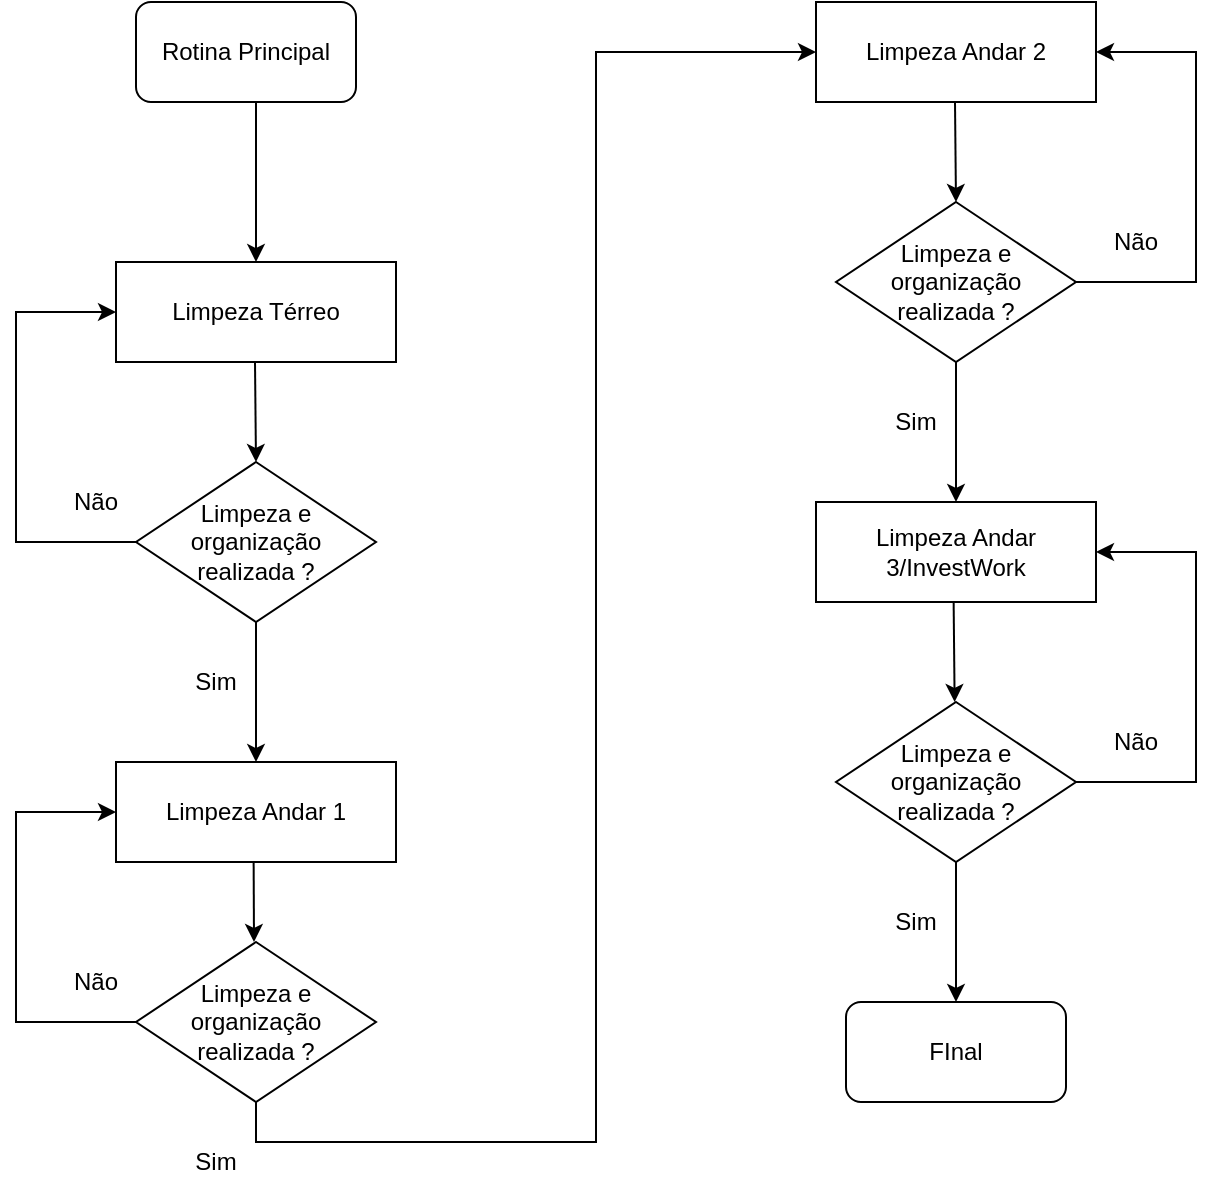 <mxfile version="14.6.13" type="google"><diagram id="UzGMd39pnuXpp4Ptuotx" name="Page-1"><mxGraphModel dx="868" dy="482" grid="1" gridSize="10" guides="1" tooltips="1" connect="1" arrows="1" fold="1" page="1" pageScale="1" pageWidth="827" pageHeight="1169" math="0" shadow="0"><root><mxCell id="0"/><mxCell id="1" parent="0"/><mxCell id="SQmXprUKhZkRnPDYa3Kh-1" value="Rotina Principal" style="rounded=1;whiteSpace=wrap;html=1;" vertex="1" parent="1"><mxGeometry x="180" y="110" width="110" height="50" as="geometry"/></mxCell><mxCell id="SQmXprUKhZkRnPDYa3Kh-2" value="" style="endArrow=classic;html=1;entryX=0.5;entryY=0;entryDx=0;entryDy=0;entryPerimeter=0;" edge="1" parent="1" target="SQmXprUKhZkRnPDYa3Kh-3"><mxGeometry width="50" height="50" relative="1" as="geometry"><mxPoint x="240" y="160.0" as="sourcePoint"/><mxPoint x="240" y="250" as="targetPoint"/></mxGeometry></mxCell><mxCell id="SQmXprUKhZkRnPDYa3Kh-3" value="Limpeza Térreo" style="rounded=0;whiteSpace=wrap;html=1;" vertex="1" parent="1"><mxGeometry x="170" y="240" width="140" height="50" as="geometry"/></mxCell><mxCell id="SQmXprUKhZkRnPDYa3Kh-4" value="" style="endArrow=classic;html=1;" edge="1" parent="1"><mxGeometry width="50" height="50" relative="1" as="geometry"><mxPoint x="239.5" y="290.0" as="sourcePoint"/><mxPoint x="240" y="340" as="targetPoint"/></mxGeometry></mxCell><mxCell id="SQmXprUKhZkRnPDYa3Kh-5" style="edgeStyle=orthogonalEdgeStyle;rounded=0;orthogonalLoop=1;jettySize=auto;html=1;exitX=0;exitY=0.5;exitDx=0;exitDy=0;entryX=0;entryY=0.5;entryDx=0;entryDy=0;" edge="1" parent="1" source="SQmXprUKhZkRnPDYa3Kh-6" target="SQmXprUKhZkRnPDYa3Kh-3"><mxGeometry relative="1" as="geometry"><Array as="points"><mxPoint x="120" y="380"/><mxPoint x="120" y="265"/></Array></mxGeometry></mxCell><mxCell id="SQmXprUKhZkRnPDYa3Kh-6" value="" style="rhombus;whiteSpace=wrap;html=1;" vertex="1" parent="1"><mxGeometry x="180" y="340" width="120" height="80" as="geometry"/></mxCell><mxCell id="SQmXprUKhZkRnPDYa3Kh-7" value="Limpeza e organização realizada ?" style="text;html=1;strokeColor=none;fillColor=none;align=center;verticalAlign=middle;whiteSpace=wrap;rounded=0;" vertex="1" parent="1"><mxGeometry x="220" y="370" width="40" height="20" as="geometry"/></mxCell><mxCell id="SQmXprUKhZkRnPDYa3Kh-8" value="" style="endArrow=classic;html=1;" edge="1" parent="1"><mxGeometry width="50" height="50" relative="1" as="geometry"><mxPoint x="240" y="420" as="sourcePoint"/><mxPoint x="240" y="490" as="targetPoint"/></mxGeometry></mxCell><mxCell id="SQmXprUKhZkRnPDYa3Kh-9" value="Sim" style="text;html=1;strokeColor=none;fillColor=none;align=center;verticalAlign=middle;whiteSpace=wrap;rounded=0;" vertex="1" parent="1"><mxGeometry x="200" y="440" width="40" height="20" as="geometry"/></mxCell><mxCell id="SQmXprUKhZkRnPDYa3Kh-10" value="Não" style="text;html=1;strokeColor=none;fillColor=none;align=center;verticalAlign=middle;whiteSpace=wrap;rounded=0;" vertex="1" parent="1"><mxGeometry x="140" y="350" width="40" height="20" as="geometry"/></mxCell><mxCell id="SQmXprUKhZkRnPDYa3Kh-11" value="Limpeza Andar 1" style="rounded=0;whiteSpace=wrap;html=1;" vertex="1" parent="1"><mxGeometry x="170" y="490" width="140" height="50" as="geometry"/></mxCell><mxCell id="SQmXprUKhZkRnPDYa3Kh-12" style="edgeStyle=orthogonalEdgeStyle;rounded=0;orthogonalLoop=1;jettySize=auto;html=1;exitX=0;exitY=0.5;exitDx=0;exitDy=0;entryX=0;entryY=0.5;entryDx=0;entryDy=0;" edge="1" parent="1" source="SQmXprUKhZkRnPDYa3Kh-14" target="SQmXprUKhZkRnPDYa3Kh-11"><mxGeometry relative="1" as="geometry"><Array as="points"><mxPoint x="120" y="620"/><mxPoint x="120" y="515"/></Array></mxGeometry></mxCell><mxCell id="SQmXprUKhZkRnPDYa3Kh-13" style="edgeStyle=orthogonalEdgeStyle;rounded=0;orthogonalLoop=1;jettySize=auto;html=1;exitX=0.5;exitY=1;exitDx=0;exitDy=0;entryX=0;entryY=0.5;entryDx=0;entryDy=0;" edge="1" parent="1" source="SQmXprUKhZkRnPDYa3Kh-14" target="SQmXprUKhZkRnPDYa3Kh-19"><mxGeometry relative="1" as="geometry"/></mxCell><mxCell id="SQmXprUKhZkRnPDYa3Kh-14" value="" style="rhombus;whiteSpace=wrap;html=1;" vertex="1" parent="1"><mxGeometry x="180" y="580" width="120" height="80" as="geometry"/></mxCell><mxCell id="SQmXprUKhZkRnPDYa3Kh-15" value="Limpeza e organização realizada ?" style="text;html=1;strokeColor=none;fillColor=none;align=center;verticalAlign=middle;whiteSpace=wrap;rounded=0;" vertex="1" parent="1"><mxGeometry x="220" y="610" width="40" height="20" as="geometry"/></mxCell><mxCell id="SQmXprUKhZkRnPDYa3Kh-16" value="Sim" style="text;html=1;strokeColor=none;fillColor=none;align=center;verticalAlign=middle;whiteSpace=wrap;rounded=0;" vertex="1" parent="1"><mxGeometry x="200" y="680" width="40" height="20" as="geometry"/></mxCell><mxCell id="SQmXprUKhZkRnPDYa3Kh-17" value="Não" style="text;html=1;strokeColor=none;fillColor=none;align=center;verticalAlign=middle;whiteSpace=wrap;rounded=0;" vertex="1" parent="1"><mxGeometry x="140" y="590" width="40" height="20" as="geometry"/></mxCell><mxCell id="SQmXprUKhZkRnPDYa3Kh-18" value="" style="endArrow=classic;html=1;" edge="1" parent="1"><mxGeometry width="50" height="50" relative="1" as="geometry"><mxPoint x="238.82" y="540" as="sourcePoint"/><mxPoint x="239" y="580" as="targetPoint"/></mxGeometry></mxCell><mxCell id="SQmXprUKhZkRnPDYa3Kh-19" value="Limpeza Andar 2" style="rounded=0;whiteSpace=wrap;html=1;" vertex="1" parent="1"><mxGeometry x="520" y="110" width="140" height="50" as="geometry"/></mxCell><mxCell id="SQmXprUKhZkRnPDYa3Kh-20" value="" style="endArrow=classic;html=1;" edge="1" parent="1"><mxGeometry width="50" height="50" relative="1" as="geometry"><mxPoint x="589.5" y="160.0" as="sourcePoint"/><mxPoint x="590" y="210.0" as="targetPoint"/></mxGeometry></mxCell><mxCell id="SQmXprUKhZkRnPDYa3Kh-21" style="edgeStyle=orthogonalEdgeStyle;rounded=0;orthogonalLoop=1;jettySize=auto;html=1;exitX=1;exitY=0.5;exitDx=0;exitDy=0;entryX=1;entryY=0.5;entryDx=0;entryDy=0;" edge="1" parent="1" source="SQmXprUKhZkRnPDYa3Kh-22" target="SQmXprUKhZkRnPDYa3Kh-19"><mxGeometry relative="1" as="geometry"><Array as="points"><mxPoint x="710" y="250"/><mxPoint x="710" y="135"/></Array></mxGeometry></mxCell><mxCell id="SQmXprUKhZkRnPDYa3Kh-22" value="" style="rhombus;whiteSpace=wrap;html=1;" vertex="1" parent="1"><mxGeometry x="530" y="210" width="120" height="80" as="geometry"/></mxCell><mxCell id="SQmXprUKhZkRnPDYa3Kh-23" value="Limpeza e organização realizada ?" style="text;html=1;strokeColor=none;fillColor=none;align=center;verticalAlign=middle;whiteSpace=wrap;rounded=0;" vertex="1" parent="1"><mxGeometry x="570" y="240" width="40" height="20" as="geometry"/></mxCell><mxCell id="SQmXprUKhZkRnPDYa3Kh-24" value="" style="endArrow=classic;html=1;" edge="1" parent="1"><mxGeometry width="50" height="50" relative="1" as="geometry"><mxPoint x="590" y="290.0" as="sourcePoint"/><mxPoint x="590" y="360" as="targetPoint"/></mxGeometry></mxCell><mxCell id="SQmXprUKhZkRnPDYa3Kh-25" value="Sim" style="text;html=1;strokeColor=none;fillColor=none;align=center;verticalAlign=middle;whiteSpace=wrap;rounded=0;" vertex="1" parent="1"><mxGeometry x="550" y="310" width="40" height="20" as="geometry"/></mxCell><mxCell id="SQmXprUKhZkRnPDYa3Kh-26" value="Não" style="text;html=1;strokeColor=none;fillColor=none;align=center;verticalAlign=middle;whiteSpace=wrap;rounded=0;" vertex="1" parent="1"><mxGeometry x="660" y="220" width="40" height="20" as="geometry"/></mxCell><mxCell id="SQmXprUKhZkRnPDYa3Kh-27" value="Limpeza Andar 3/InvestWork" style="rounded=0;whiteSpace=wrap;html=1;" vertex="1" parent="1"><mxGeometry x="520" y="360" width="140" height="50" as="geometry"/></mxCell><mxCell id="SQmXprUKhZkRnPDYa3Kh-28" style="edgeStyle=orthogonalEdgeStyle;rounded=0;orthogonalLoop=1;jettySize=auto;html=1;exitX=1;exitY=0.5;exitDx=0;exitDy=0;entryX=1;entryY=0.5;entryDx=0;entryDy=0;" edge="1" parent="1" source="SQmXprUKhZkRnPDYa3Kh-29" target="SQmXprUKhZkRnPDYa3Kh-27"><mxGeometry relative="1" as="geometry"><Array as="points"><mxPoint x="710" y="500"/><mxPoint x="710" y="385"/></Array></mxGeometry></mxCell><mxCell id="SQmXprUKhZkRnPDYa3Kh-29" value="" style="rhombus;whiteSpace=wrap;html=1;" vertex="1" parent="1"><mxGeometry x="530" y="460" width="120" height="80" as="geometry"/></mxCell><mxCell id="SQmXprUKhZkRnPDYa3Kh-30" value="Limpeza e organização realizada ?" style="text;html=1;strokeColor=none;fillColor=none;align=center;verticalAlign=middle;whiteSpace=wrap;rounded=0;" vertex="1" parent="1"><mxGeometry x="570" y="490" width="40" height="20" as="geometry"/></mxCell><mxCell id="SQmXprUKhZkRnPDYa3Kh-31" value="" style="endArrow=classic;html=1;" edge="1" parent="1"><mxGeometry width="50" height="50" relative="1" as="geometry"><mxPoint x="590" y="540" as="sourcePoint"/><mxPoint x="590" y="610" as="targetPoint"/></mxGeometry></mxCell><mxCell id="SQmXprUKhZkRnPDYa3Kh-32" value="Sim" style="text;html=1;strokeColor=none;fillColor=none;align=center;verticalAlign=middle;whiteSpace=wrap;rounded=0;" vertex="1" parent="1"><mxGeometry x="550" y="560" width="40" height="20" as="geometry"/></mxCell><mxCell id="SQmXprUKhZkRnPDYa3Kh-33" value="" style="endArrow=classic;html=1;" edge="1" parent="1"><mxGeometry width="50" height="50" relative="1" as="geometry"><mxPoint x="588.82" y="410" as="sourcePoint"/><mxPoint x="589.32" y="460" as="targetPoint"/></mxGeometry></mxCell><mxCell id="SQmXprUKhZkRnPDYa3Kh-34" value="Não" style="text;html=1;strokeColor=none;fillColor=none;align=center;verticalAlign=middle;whiteSpace=wrap;rounded=0;" vertex="1" parent="1"><mxGeometry x="660" y="470" width="40" height="20" as="geometry"/></mxCell><mxCell id="SQmXprUKhZkRnPDYa3Kh-35" value="FInal" style="rounded=1;whiteSpace=wrap;html=1;" vertex="1" parent="1"><mxGeometry x="535" y="610" width="110" height="50" as="geometry"/></mxCell></root></mxGraphModel></diagram></mxfile>